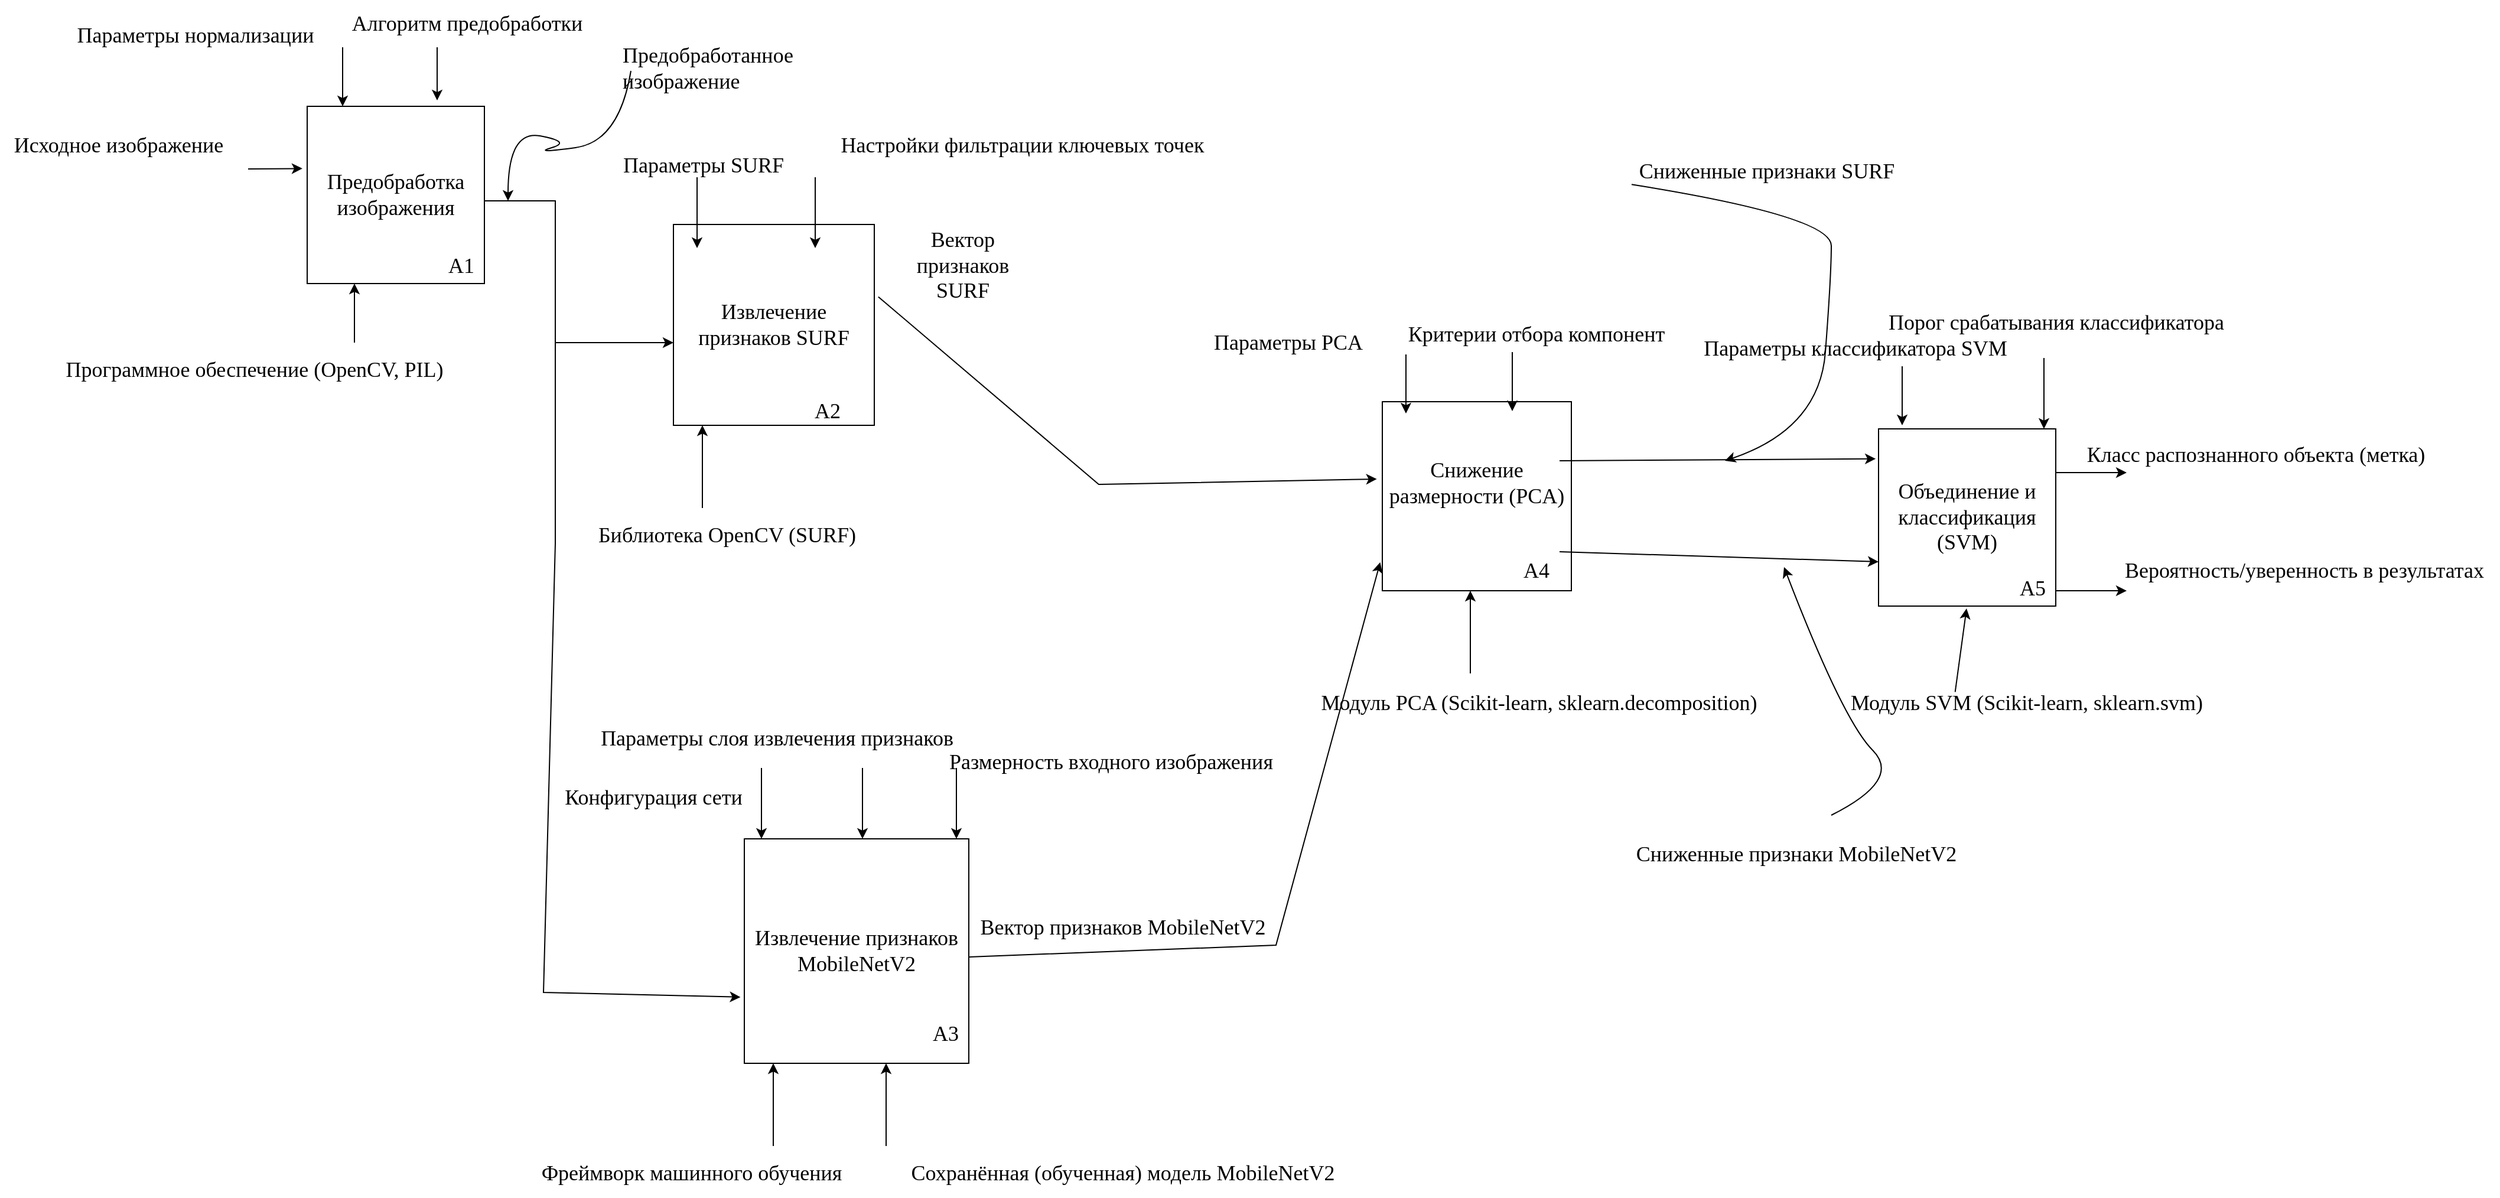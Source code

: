 <mxfile version="27.0.9">
  <diagram name="Page-1" id="yjKHmajVPNLjNDqTINe9">
    <mxGraphModel dx="2574" dy="1027" grid="1" gridSize="10" guides="1" tooltips="1" connect="1" arrows="1" fold="1" page="1" pageScale="1" pageWidth="827" pageHeight="1169" math="0" shadow="0">
      <root>
        <mxCell id="0" />
        <mxCell id="1" parent="0" />
        <mxCell id="FVwSHl56AS6buHbsJdmO-1" value="&lt;font&gt;Предобработка изображения&lt;/font&gt;" style="whiteSpace=wrap;html=1;aspect=fixed;fontSize=18;fontFamily=Times New Roman;" parent="1" vertex="1">
          <mxGeometry x="140" y="100" width="150" height="150" as="geometry" />
        </mxCell>
        <mxCell id="FVwSHl56AS6buHbsJdmO-2" value="A1" style="text;html=1;align=center;verticalAlign=middle;resizable=0;points=[];autosize=1;strokeColor=none;fillColor=none;fontSize=18;fontFamily=Times New Roman;" parent="1" vertex="1">
          <mxGeometry x="245" y="215" width="50" height="40" as="geometry" />
        </mxCell>
        <mxCell id="FVwSHl56AS6buHbsJdmO-3" value="" style="endArrow=classic;html=1;rounded=0;entryX=-0.027;entryY=0.351;entryDx=0;entryDy=0;entryPerimeter=0;fontSize=18;fontFamily=Times New Roman;" parent="1" target="FVwSHl56AS6buHbsJdmO-1" edge="1">
          <mxGeometry width="50" height="50" relative="1" as="geometry">
            <mxPoint x="90" y="153" as="sourcePoint" />
            <mxPoint x="400" y="150" as="targetPoint" />
          </mxGeometry>
        </mxCell>
        <mxCell id="FVwSHl56AS6buHbsJdmO-4" value="&lt;font&gt;Исходное изображение&lt;/font&gt;" style="text;html=1;align=center;verticalAlign=middle;resizable=0;points=[];autosize=1;strokeColor=none;fillColor=none;fontSize=18;fontFamily=Times New Roman;" parent="1" vertex="1">
          <mxGeometry x="-120" y="113" width="200" height="40" as="geometry" />
        </mxCell>
        <mxCell id="FVwSHl56AS6buHbsJdmO-7" value="" style="endArrow=classic;html=1;rounded=0;fontSize=18;fontFamily=Times New Roman;" parent="1" edge="1">
          <mxGeometry width="50" height="50" relative="1" as="geometry">
            <mxPoint x="170" y="50" as="sourcePoint" />
            <mxPoint x="170" y="100" as="targetPoint" />
          </mxGeometry>
        </mxCell>
        <mxCell id="FVwSHl56AS6buHbsJdmO-8" value="&lt;font&gt;Параметры нормализации&lt;/font&gt;" style="text;html=1;align=center;verticalAlign=middle;resizable=0;points=[];autosize=1;strokeColor=none;fillColor=none;fontSize=18;fontFamily=Times New Roman;" parent="1" vertex="1">
          <mxGeometry x="-65" y="20" width="220" height="40" as="geometry" />
        </mxCell>
        <mxCell id="FVwSHl56AS6buHbsJdmO-9" value="" style="endArrow=classic;html=1;rounded=0;fontSize=18;fontFamily=Times New Roman;" parent="1" edge="1">
          <mxGeometry width="50" height="50" relative="1" as="geometry">
            <mxPoint x="250" y="50" as="sourcePoint" />
            <mxPoint x="250" y="95" as="targetPoint" />
          </mxGeometry>
        </mxCell>
        <mxCell id="FVwSHl56AS6buHbsJdmO-10" value="&lt;font&gt;Алгоритм предобработки&lt;/font&gt;" style="text;html=1;align=center;verticalAlign=middle;resizable=0;points=[];autosize=1;strokeColor=none;fillColor=none;fontSize=18;fontFamily=Times New Roman;" parent="1" vertex="1">
          <mxGeometry x="165" y="10" width="220" height="40" as="geometry" />
        </mxCell>
        <mxCell id="FVwSHl56AS6buHbsJdmO-11" value="" style="endArrow=classic;html=1;rounded=0;fontSize=18;fontFamily=Times New Roman;" parent="1" edge="1">
          <mxGeometry width="50" height="50" relative="1" as="geometry">
            <mxPoint x="290" y="180" as="sourcePoint" />
            <mxPoint x="450" y="300" as="targetPoint" />
            <Array as="points">
              <mxPoint x="350" y="180" />
              <mxPoint x="350" y="300" />
              <mxPoint x="390" y="300" />
            </Array>
          </mxGeometry>
        </mxCell>
        <mxCell id="FVwSHl56AS6buHbsJdmO-12" value="&lt;font&gt;Извлечение признаков SURF&lt;/font&gt;" style="whiteSpace=wrap;html=1;aspect=fixed;fontSize=18;fontFamily=Times New Roman;" parent="1" vertex="1">
          <mxGeometry x="450" y="200" width="170" height="170" as="geometry" />
        </mxCell>
        <mxCell id="FVwSHl56AS6buHbsJdmO-13" value="" style="endArrow=classic;html=1;rounded=0;fontSize=18;fontFamily=Times New Roman;" parent="1" edge="1">
          <mxGeometry width="50" height="50" relative="1" as="geometry">
            <mxPoint x="180" y="300" as="sourcePoint" />
            <mxPoint x="180" y="250" as="targetPoint" />
          </mxGeometry>
        </mxCell>
        <mxCell id="FVwSHl56AS6buHbsJdmO-14" value="&lt;font&gt;Программное обеспечение (OpenCV, PIL)&lt;/font&gt;" style="text;html=1;align=center;verticalAlign=middle;resizable=0;points=[];autosize=1;strokeColor=none;fillColor=none;fontSize=18;fontFamily=Times New Roman;" parent="1" vertex="1">
          <mxGeometry x="-75" y="303" width="340" height="40" as="geometry" />
        </mxCell>
        <mxCell id="FVwSHl56AS6buHbsJdmO-16" value="&lt;font&gt;Предобработанное изображение&lt;/font&gt;" style="text;whiteSpace=wrap;html=1;fontSize=18;fontFamily=Times New Roman;" parent="1" vertex="1">
          <mxGeometry x="405" y="40" width="240" height="40" as="geometry" />
        </mxCell>
        <mxCell id="FVwSHl56AS6buHbsJdmO-17" value="" style="endArrow=classic;html=1;rounded=0;fontSize=18;fontFamily=Times New Roman;" parent="1" edge="1">
          <mxGeometry width="50" height="50" relative="1" as="geometry">
            <mxPoint x="474.5" y="440" as="sourcePoint" />
            <mxPoint x="474.5" y="370" as="targetPoint" />
          </mxGeometry>
        </mxCell>
        <mxCell id="FVwSHl56AS6buHbsJdmO-18" value="" style="endArrow=classic;html=1;rounded=0;fontSize=18;fontFamily=Times New Roman;" parent="1" edge="1">
          <mxGeometry width="50" height="50" relative="1" as="geometry">
            <mxPoint x="570" y="160" as="sourcePoint" />
            <mxPoint x="570" y="220" as="targetPoint" />
          </mxGeometry>
        </mxCell>
        <mxCell id="FVwSHl56AS6buHbsJdmO-22" value="" style="endArrow=classic;html=1;rounded=0;fontSize=18;fontFamily=Times New Roman;" parent="1" edge="1">
          <mxGeometry width="50" height="50" relative="1" as="geometry">
            <mxPoint x="470" y="160" as="sourcePoint" />
            <mxPoint x="470" y="220" as="targetPoint" />
          </mxGeometry>
        </mxCell>
        <mxCell id="FVwSHl56AS6buHbsJdmO-23" value="" style="curved=1;endArrow=classic;html=1;rounded=0;fontSize=18;fontFamily=Times New Roman;" parent="1" edge="1">
          <mxGeometry width="50" height="50" relative="1" as="geometry">
            <mxPoint x="414" y="70" as="sourcePoint" />
            <mxPoint x="310" y="180" as="targetPoint" />
            <Array as="points">
              <mxPoint x="404" y="130" />
              <mxPoint x="330" y="140" />
              <mxPoint x="364" y="130" />
              <mxPoint x="310" y="120" />
            </Array>
          </mxGeometry>
        </mxCell>
        <mxCell id="FVwSHl56AS6buHbsJdmO-19" value="&lt;font&gt;Параметры SURF&lt;/font&gt;" style="text;html=1;align=center;verticalAlign=middle;resizable=0;points=[];autosize=1;strokeColor=none;fillColor=none;fontSize=18;fontFamily=Times New Roman;" parent="1" vertex="1">
          <mxGeometry x="395" y="130" width="160" height="40" as="geometry" />
        </mxCell>
        <mxCell id="FVwSHl56AS6buHbsJdmO-24" value="&lt;font&gt;Настройки фильтрации ключевых точек&lt;/font&gt;" style="text;html=1;align=center;verticalAlign=middle;resizable=0;points=[];autosize=1;strokeColor=none;fillColor=none;fontSize=18;fontFamily=Times New Roman;" parent="1" vertex="1">
          <mxGeometry x="580" y="113" width="330" height="40" as="geometry" />
        </mxCell>
        <mxCell id="FVwSHl56AS6buHbsJdmO-25" value="A2" style="text;html=1;align=center;verticalAlign=middle;resizable=0;points=[];autosize=1;strokeColor=none;fillColor=none;fontSize=18;fontFamily=Times New Roman;" parent="1" vertex="1">
          <mxGeometry x="555" y="338" width="50" height="40" as="geometry" />
        </mxCell>
        <mxCell id="FVwSHl56AS6buHbsJdmO-27" value="&lt;font&gt;Библиотека OpenCV (SURF)&lt;/font&gt;" style="text;html=1;align=center;verticalAlign=middle;resizable=0;points=[];autosize=1;strokeColor=none;fillColor=none;fontSize=18;fontFamily=Times New Roman;" parent="1" vertex="1">
          <mxGeometry x="375" y="443" width="240" height="40" as="geometry" />
        </mxCell>
        <mxCell id="FVwSHl56AS6buHbsJdmO-29" value="&lt;font&gt;Извлечение признаков MobileNetV2&lt;/font&gt;" style="whiteSpace=wrap;html=1;aspect=fixed;fontSize=18;fontFamily=Times New Roman;" parent="1" vertex="1">
          <mxGeometry x="510" y="720" width="190" height="190" as="geometry" />
        </mxCell>
        <mxCell id="FVwSHl56AS6buHbsJdmO-30" value="" style="endArrow=classic;html=1;rounded=0;entryX=-0.017;entryY=0.705;entryDx=0;entryDy=0;entryPerimeter=0;fontSize=18;fontFamily=Times New Roman;" parent="1" target="FVwSHl56AS6buHbsJdmO-29" edge="1">
          <mxGeometry width="50" height="50" relative="1" as="geometry">
            <mxPoint x="350" y="300" as="sourcePoint" />
            <mxPoint x="350" y="640" as="targetPoint" />
            <Array as="points">
              <mxPoint x="350" y="470" />
              <mxPoint x="340" y="850" />
            </Array>
          </mxGeometry>
        </mxCell>
        <mxCell id="FVwSHl56AS6buHbsJdmO-31" value="&lt;font&gt;A3&lt;/font&gt;" style="text;html=1;align=center;verticalAlign=middle;resizable=0;points=[];autosize=1;strokeColor=none;fillColor=none;fontSize=18;fontFamily=Times New Roman;" parent="1" vertex="1">
          <mxGeometry x="655" y="865" width="50" height="40" as="geometry" />
        </mxCell>
        <mxCell id="FVwSHl56AS6buHbsJdmO-32" value="" style="endArrow=classic;html=1;rounded=0;fontSize=18;fontFamily=Times New Roman;" parent="1" edge="1">
          <mxGeometry width="50" height="50" relative="1" as="geometry">
            <mxPoint x="524.5" y="660" as="sourcePoint" />
            <mxPoint x="524.5" y="720" as="targetPoint" />
          </mxGeometry>
        </mxCell>
        <mxCell id="FVwSHl56AS6buHbsJdmO-34" value="" style="endArrow=classic;html=1;rounded=0;fontSize=18;fontFamily=Times New Roman;" parent="1" edge="1">
          <mxGeometry width="50" height="50" relative="1" as="geometry">
            <mxPoint x="610" y="660" as="sourcePoint" />
            <mxPoint x="610" y="720" as="targetPoint" />
          </mxGeometry>
        </mxCell>
        <mxCell id="FVwSHl56AS6buHbsJdmO-36" value="" style="endArrow=classic;html=1;rounded=0;fontSize=18;fontFamily=Times New Roman;" parent="1" edge="1">
          <mxGeometry width="50" height="50" relative="1" as="geometry">
            <mxPoint x="689.5" y="660" as="sourcePoint" />
            <mxPoint x="689.5" y="720" as="targetPoint" />
          </mxGeometry>
        </mxCell>
        <mxCell id="FVwSHl56AS6buHbsJdmO-37" value="&lt;font&gt;Конфигурация сети&amp;nbsp;&lt;/font&gt;" style="text;html=1;align=center;verticalAlign=middle;resizable=0;points=[];autosize=1;strokeColor=none;fillColor=none;fontSize=18;fontFamily=Times New Roman;" parent="1" vertex="1">
          <mxGeometry x="345" y="665" width="180" height="40" as="geometry" />
        </mxCell>
        <mxCell id="FVwSHl56AS6buHbsJdmO-39" value="&lt;font&gt;&amp;nbsp;Параметры слоя извлечения признаков&lt;/font&gt;" style="text;html=1;align=center;verticalAlign=middle;resizable=0;points=[];autosize=1;strokeColor=none;fillColor=none;fontSize=18;fontFamily=Times New Roman;" parent="1" vertex="1">
          <mxGeometry x="370" y="615" width="330" height="40" as="geometry" />
        </mxCell>
        <mxCell id="FVwSHl56AS6buHbsJdmO-40" value="&lt;font&gt;Размерность входного изображения&lt;/font&gt;" style="text;html=1;align=center;verticalAlign=middle;resizable=0;points=[];autosize=1;strokeColor=none;fillColor=none;fontSize=18;fontFamily=Times New Roman;" parent="1" vertex="1">
          <mxGeometry x="670" y="635" width="300" height="40" as="geometry" />
        </mxCell>
        <mxCell id="FVwSHl56AS6buHbsJdmO-41" value="" style="endArrow=classic;html=1;rounded=0;fontSize=18;fontFamily=Times New Roman;" parent="1" edge="1">
          <mxGeometry width="50" height="50" relative="1" as="geometry">
            <mxPoint x="534.5" y="980" as="sourcePoint" />
            <mxPoint x="534.5" y="910" as="targetPoint" />
          </mxGeometry>
        </mxCell>
        <mxCell id="FVwSHl56AS6buHbsJdmO-43" value="" style="endArrow=classic;html=1;rounded=0;fontSize=18;fontFamily=Times New Roman;" parent="1" edge="1">
          <mxGeometry width="50" height="50" relative="1" as="geometry">
            <mxPoint x="630" y="980" as="sourcePoint" />
            <mxPoint x="630" y="910" as="targetPoint" />
          </mxGeometry>
        </mxCell>
        <mxCell id="FVwSHl56AS6buHbsJdmO-44" value="Фреймворк машинного обучения" style="text;html=1;align=center;verticalAlign=middle;resizable=0;points=[];autosize=1;strokeColor=none;fillColor=none;fontSize=18;fontFamily=Times New Roman;" parent="1" vertex="1">
          <mxGeometry x="325" y="983" width="280" height="40" as="geometry" />
        </mxCell>
        <mxCell id="FVwSHl56AS6buHbsJdmO-45" value="&lt;font&gt;Сохранённая (обученная) модель MobileNetV2&lt;/font&gt;" style="text;html=1;align=center;verticalAlign=middle;resizable=0;points=[];autosize=1;strokeColor=none;fillColor=none;fontSize=18;fontFamily=Times New Roman;" parent="1" vertex="1">
          <mxGeometry x="640" y="983" width="380" height="40" as="geometry" />
        </mxCell>
        <mxCell id="FVwSHl56AS6buHbsJdmO-46" value="" style="endArrow=classic;html=1;rounded=0;entryX=-0.011;entryY=0.849;entryDx=0;entryDy=0;entryPerimeter=0;fontSize=18;fontFamily=Times New Roman;" parent="1" target="FVwSHl56AS6buHbsJdmO-50" edge="1">
          <mxGeometry width="50" height="50" relative="1" as="geometry">
            <mxPoint x="700" y="820" as="sourcePoint" />
            <mxPoint x="1072" y="820" as="targetPoint" />
            <Array as="points">
              <mxPoint x="960" y="810" />
            </Array>
          </mxGeometry>
        </mxCell>
        <mxCell id="FVwSHl56AS6buHbsJdmO-47" value="" style="endArrow=classic;html=1;rounded=0;exitX=1.02;exitY=0.36;exitDx=0;exitDy=0;exitPerimeter=0;entryX=-0.029;entryY=0.409;entryDx=0;entryDy=0;entryPerimeter=0;fontSize=18;fontFamily=Times New Roman;" parent="1" source="FVwSHl56AS6buHbsJdmO-12" target="FVwSHl56AS6buHbsJdmO-50" edge="1">
          <mxGeometry width="50" height="50" relative="1" as="geometry">
            <mxPoint x="690" y="270" as="sourcePoint" />
            <mxPoint x="870" y="280" as="targetPoint" />
            <Array as="points">
              <mxPoint x="810" y="420" />
            </Array>
          </mxGeometry>
        </mxCell>
        <mxCell id="FVwSHl56AS6buHbsJdmO-48" value="&lt;font&gt;Вектор признаков SURF&lt;/font&gt;" style="text;html=1;align=center;verticalAlign=middle;whiteSpace=wrap;rounded=0;fontSize=18;fontFamily=Times New Roman;" parent="1" vertex="1">
          <mxGeometry x="645" y="220" width="100" height="30" as="geometry" />
        </mxCell>
        <mxCell id="FVwSHl56AS6buHbsJdmO-49" value="&lt;font&gt;Вектор признаков MobileNetV2&lt;/font&gt;" style="text;html=1;align=center;verticalAlign=middle;resizable=0;points=[];autosize=1;strokeColor=none;fillColor=none;fontSize=18;fontFamily=Times New Roman;" parent="1" vertex="1">
          <mxGeometry x="700" y="775" width="260" height="40" as="geometry" />
        </mxCell>
        <mxCell id="FVwSHl56AS6buHbsJdmO-50" value="&lt;font&gt;Снижение размерности&lt;/font&gt;&lt;span style=&quot;background-color: transparent;&quot;&gt;&amp;nbsp;(PCA)&lt;/span&gt;&lt;div&gt;&lt;span style=&quot;background-color: transparent; color: light-dark(rgb(0, 0, 0), rgb(255, 255, 255));&quot;&gt;&lt;br&gt;&lt;/span&gt;&lt;/div&gt;" style="whiteSpace=wrap;html=1;aspect=fixed;fontSize=18;fontFamily=Times New Roman;" parent="1" vertex="1">
          <mxGeometry x="1050" y="350" width="160" height="160" as="geometry" />
        </mxCell>
        <mxCell id="FVwSHl56AS6buHbsJdmO-51" value="&lt;font&gt;A4&lt;/font&gt;" style="text;html=1;align=center;verticalAlign=middle;resizable=0;points=[];autosize=1;strokeColor=none;fillColor=none;fontSize=18;fontFamily=Times New Roman;" parent="1" vertex="1">
          <mxGeometry x="1155" y="473" width="50" height="40" as="geometry" />
        </mxCell>
        <mxCell id="Z2SgMOWtqUaWyeaTIQTP-1" value="" style="endArrow=classic;html=1;rounded=0;fontSize=18;fontFamily=Times New Roman;" edge="1" parent="1">
          <mxGeometry width="50" height="50" relative="1" as="geometry">
            <mxPoint x="1124.5" y="580" as="sourcePoint" />
            <mxPoint x="1124.5" y="510" as="targetPoint" />
          </mxGeometry>
        </mxCell>
        <mxCell id="Z2SgMOWtqUaWyeaTIQTP-2" value="&lt;font&gt;&amp;nbsp;Модуль PCA (Scikit-learn, sklearn.decomposition)&lt;/font&gt;" style="text;html=1;align=center;verticalAlign=middle;resizable=0;points=[];autosize=1;strokeColor=none;fillColor=none;fontSize=18;fontFamily=Times New Roman;" vertex="1" parent="1">
          <mxGeometry x="980" y="585" width="400" height="40" as="geometry" />
        </mxCell>
        <mxCell id="Z2SgMOWtqUaWyeaTIQTP-3" value="" style="endArrow=classic;html=1;rounded=0;fontSize=18;fontFamily=Times New Roman;" edge="1" parent="1">
          <mxGeometry width="50" height="50" relative="1" as="geometry">
            <mxPoint x="1070" y="310" as="sourcePoint" />
            <mxPoint x="1070" y="360" as="targetPoint" />
          </mxGeometry>
        </mxCell>
        <mxCell id="Z2SgMOWtqUaWyeaTIQTP-4" value="&lt;font&gt;Параметры PCA&lt;/font&gt;" style="text;html=1;align=center;verticalAlign=middle;resizable=0;points=[];autosize=1;strokeColor=none;fillColor=none;fontSize=18;fontFamily=Times New Roman;" vertex="1" parent="1">
          <mxGeometry x="895" y="280" width="150" height="40" as="geometry" />
        </mxCell>
        <mxCell id="Z2SgMOWtqUaWyeaTIQTP-5" value="" style="endArrow=classic;html=1;rounded=0;fontSize=18;fontFamily=Times New Roman;" edge="1" parent="1">
          <mxGeometry width="50" height="50" relative="1" as="geometry">
            <mxPoint x="1160" y="308" as="sourcePoint" />
            <mxPoint x="1160" y="358" as="targetPoint" />
          </mxGeometry>
        </mxCell>
        <mxCell id="Z2SgMOWtqUaWyeaTIQTP-6" value="&lt;font&gt;Критерии отбора компонент&lt;/font&gt;" style="text;html=1;align=center;verticalAlign=middle;resizable=0;points=[];autosize=1;strokeColor=none;fillColor=none;fontSize=18;fontFamily=Times New Roman;" vertex="1" parent="1">
          <mxGeometry x="1060" y="273" width="240" height="40" as="geometry" />
        </mxCell>
        <mxCell id="Z2SgMOWtqUaWyeaTIQTP-7" value="" style="endArrow=classic;html=1;rounded=0;entryX=-0.016;entryY=0.169;entryDx=0;entryDy=0;entryPerimeter=0;fontSize=18;fontFamily=Times New Roman;" edge="1" parent="1" target="Z2SgMOWtqUaWyeaTIQTP-10">
          <mxGeometry width="50" height="50" relative="1" as="geometry">
            <mxPoint x="1200" y="400" as="sourcePoint" />
            <mxPoint x="1280" y="400" as="targetPoint" />
          </mxGeometry>
        </mxCell>
        <mxCell id="Z2SgMOWtqUaWyeaTIQTP-8" value="" style="endArrow=classic;html=1;rounded=0;entryX=0;entryY=0.75;entryDx=0;entryDy=0;fontSize=18;fontFamily=Times New Roman;" edge="1" parent="1" target="Z2SgMOWtqUaWyeaTIQTP-10">
          <mxGeometry width="50" height="50" relative="1" as="geometry">
            <mxPoint x="1200" y="477" as="sourcePoint" />
            <mxPoint x="1280" y="477" as="targetPoint" />
          </mxGeometry>
        </mxCell>
        <mxCell id="Z2SgMOWtqUaWyeaTIQTP-10" value="&lt;font&gt;Объединение и классификация (SVM)&lt;/font&gt;" style="whiteSpace=wrap;html=1;aspect=fixed;fontSize=18;fontFamily=Times New Roman;" vertex="1" parent="1">
          <mxGeometry x="1470" y="373" width="150" height="150" as="geometry" />
        </mxCell>
        <mxCell id="Z2SgMOWtqUaWyeaTIQTP-11" value="" style="curved=1;endArrow=classic;html=1;rounded=0;exitX=0.025;exitY=0.778;exitDx=0;exitDy=0;exitPerimeter=0;fontSize=18;fontFamily=Times New Roman;" edge="1" parent="1" source="Z2SgMOWtqUaWyeaTIQTP-12">
          <mxGeometry width="50" height="50" relative="1" as="geometry">
            <mxPoint x="1510" y="233" as="sourcePoint" />
            <mxPoint x="1340" y="400" as="targetPoint" />
            <Array as="points">
              <mxPoint x="1430" y="193" />
              <mxPoint x="1430" y="243" />
              <mxPoint x="1420" y="373" />
            </Array>
          </mxGeometry>
        </mxCell>
        <mxCell id="Z2SgMOWtqUaWyeaTIQTP-12" value="&lt;font&gt;Сниженные признаки SURF&lt;/font&gt;" style="text;html=1;align=center;verticalAlign=middle;resizable=0;points=[];autosize=1;strokeColor=none;fillColor=none;fontSize=18;fontFamily=Times New Roman;" vertex="1" parent="1">
          <mxGeometry x="1255" y="135" width="240" height="40" as="geometry" />
        </mxCell>
        <mxCell id="Z2SgMOWtqUaWyeaTIQTP-13" value="" style="curved=1;endArrow=classic;html=1;rounded=0;fontSize=18;fontFamily=Times New Roman;" edge="1" parent="1">
          <mxGeometry width="50" height="50" relative="1" as="geometry">
            <mxPoint x="1430" y="700" as="sourcePoint" />
            <mxPoint x="1390" y="490" as="targetPoint" />
            <Array as="points">
              <mxPoint x="1490" y="670" />
              <mxPoint x="1440" y="620" />
            </Array>
          </mxGeometry>
        </mxCell>
        <mxCell id="Z2SgMOWtqUaWyeaTIQTP-14" value="&lt;font&gt;Сниженные признаки MobileNetV2&lt;/font&gt;" style="text;html=1;align=center;verticalAlign=middle;resizable=0;points=[];autosize=1;strokeColor=none;fillColor=none;fontSize=18;fontFamily=Times New Roman;" vertex="1" parent="1">
          <mxGeometry x="1255" y="713" width="290" height="40" as="geometry" />
        </mxCell>
        <mxCell id="Z2SgMOWtqUaWyeaTIQTP-15" value="" style="endArrow=classic;html=1;rounded=0;exitX=0.312;exitY=0.267;exitDx=0;exitDy=0;exitPerimeter=0;fontSize=18;fontFamily=Times New Roman;" edge="1" parent="1" source="Z2SgMOWtqUaWyeaTIQTP-16">
          <mxGeometry width="50" height="50" relative="1" as="geometry">
            <mxPoint x="1544.5" y="585" as="sourcePoint" />
            <mxPoint x="1544.5" y="525" as="targetPoint" />
          </mxGeometry>
        </mxCell>
        <mxCell id="Z2SgMOWtqUaWyeaTIQTP-16" value="&lt;font&gt;Модуль SVM (Scikit-learn, sklearn.svm)&lt;/font&gt;" style="text;html=1;align=center;verticalAlign=middle;resizable=0;points=[];autosize=1;strokeColor=none;fillColor=none;fontSize=18;fontFamily=Times New Roman;" vertex="1" parent="1">
          <mxGeometry x="1435" y="585" width="320" height="40" as="geometry" />
        </mxCell>
        <mxCell id="Z2SgMOWtqUaWyeaTIQTP-17" value="" style="endArrow=classic;html=1;rounded=0;fontSize=18;fontFamily=Times New Roman;" edge="1" parent="1">
          <mxGeometry width="50" height="50" relative="1" as="geometry">
            <mxPoint x="1490" y="320" as="sourcePoint" />
            <mxPoint x="1490" y="370" as="targetPoint" />
          </mxGeometry>
        </mxCell>
        <mxCell id="Z2SgMOWtqUaWyeaTIQTP-18" value="&lt;font&gt;Параметры классификатора SVM&lt;/font&gt;" style="text;html=1;align=center;verticalAlign=middle;resizable=0;points=[];autosize=1;strokeColor=none;fillColor=none;fontSize=18;fontFamily=Times New Roman;" vertex="1" parent="1">
          <mxGeometry x="1310" y="285" width="280" height="40" as="geometry" />
        </mxCell>
        <mxCell id="Z2SgMOWtqUaWyeaTIQTP-19" value="" style="endArrow=classic;html=1;rounded=0;fontSize=18;fontFamily=Times New Roman;" edge="1" parent="1">
          <mxGeometry width="50" height="50" relative="1" as="geometry">
            <mxPoint x="1610" y="313" as="sourcePoint" />
            <mxPoint x="1610" y="373" as="targetPoint" />
          </mxGeometry>
        </mxCell>
        <mxCell id="Z2SgMOWtqUaWyeaTIQTP-20" value="&lt;font&gt;Порог срабатывания классификатора&lt;/font&gt;" style="text;html=1;align=center;verticalAlign=middle;resizable=0;points=[];autosize=1;strokeColor=none;fillColor=none;fontSize=18;fontFamily=Times New Roman;" vertex="1" parent="1">
          <mxGeometry x="1465" y="263" width="310" height="40" as="geometry" />
        </mxCell>
        <mxCell id="Z2SgMOWtqUaWyeaTIQTP-21" value="" style="endArrow=classic;html=1;rounded=0;fontSize=18;fontFamily=Times New Roman;" edge="1" parent="1">
          <mxGeometry width="50" height="50" relative="1" as="geometry">
            <mxPoint x="1620" y="410" as="sourcePoint" />
            <mxPoint x="1680" y="410" as="targetPoint" />
          </mxGeometry>
        </mxCell>
        <mxCell id="Z2SgMOWtqUaWyeaTIQTP-22" value="" style="endArrow=classic;html=1;rounded=0;fontSize=18;fontFamily=Times New Roman;" edge="1" parent="1">
          <mxGeometry width="50" height="50" relative="1" as="geometry">
            <mxPoint x="1620" y="510" as="sourcePoint" />
            <mxPoint x="1680" y="510" as="targetPoint" />
          </mxGeometry>
        </mxCell>
        <mxCell id="Z2SgMOWtqUaWyeaTIQTP-23" value="&lt;font&gt;Класс распознанного объекта (метка)&lt;/font&gt;" style="text;html=1;align=center;verticalAlign=middle;resizable=0;points=[];autosize=1;strokeColor=none;fillColor=none;fontSize=18;fontFamily=Times New Roman;" vertex="1" parent="1">
          <mxGeometry x="1634" y="375" width="310" height="40" as="geometry" />
        </mxCell>
        <mxCell id="Z2SgMOWtqUaWyeaTIQTP-24" value="&lt;font&gt;Вероятность/уверенность в результатах&lt;/font&gt;" style="text;html=1;align=center;verticalAlign=middle;resizable=0;points=[];autosize=1;strokeColor=none;fillColor=none;fontSize=18;fontFamily=Times New Roman;" vertex="1" parent="1">
          <mxGeometry x="1665" y="473" width="330" height="40" as="geometry" />
        </mxCell>
        <mxCell id="Z2SgMOWtqUaWyeaTIQTP-25" value="&lt;font&gt;A5&lt;/font&gt;" style="text;html=1;align=center;verticalAlign=middle;resizable=0;points=[];autosize=1;strokeColor=none;fillColor=none;fontSize=18;fontFamily=Times New Roman;" vertex="1" parent="1">
          <mxGeometry x="1575" y="488" width="50" height="40" as="geometry" />
        </mxCell>
      </root>
    </mxGraphModel>
  </diagram>
</mxfile>
